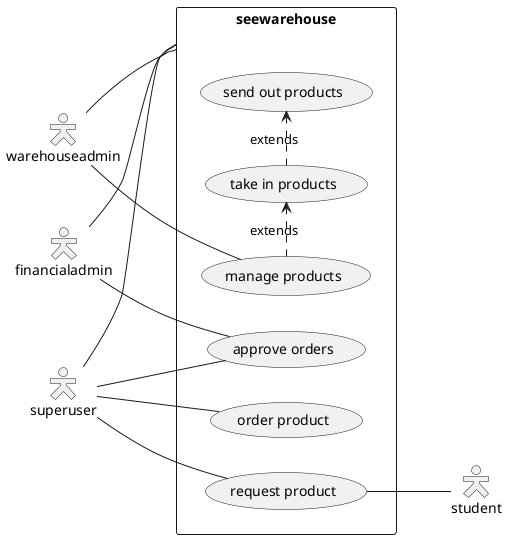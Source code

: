 @startuml
left to right direction
skinparam packageStyle rectangle
skinparam actorStyle hollow
actor warehouseadmin
actor superuser
actor financialadmin
actor student
rectangle seewarehouse {
    superuser -- (seewarehouse)
    superuser -- (order product)
    superuser -- (request product)
    superuser -- (approve orders)
    financialadmin -- (seewarehouse) 
    financialadmin -- (approve orders)
    (warehouseadmin) -- (seewarehouse)
    warehouseadmin -- (manage products)
    (request product) -- student
    (manage products) .> (take in products) : extends
    (take in products) .> (send out products) : extends
}
@enduml